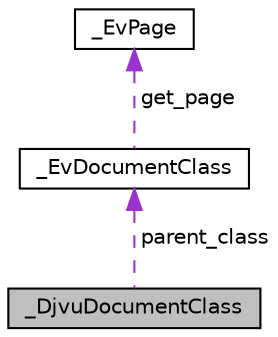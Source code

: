 digraph "_DjvuDocumentClass"
{
  edge [fontname="Helvetica",fontsize="10",labelfontname="Helvetica",labelfontsize="10"];
  node [fontname="Helvetica",fontsize="10",shape=record];
  Node1 [label="_DjvuDocumentClass",height=0.2,width=0.4,color="black", fillcolor="grey75", style="filled" fontcolor="black"];
  Node2 -> Node1 [dir="back",color="darkorchid3",fontsize="10",style="dashed",label=" parent_class" ,fontname="Helvetica"];
  Node2 [label="_EvDocumentClass",height=0.2,width=0.4,color="black", fillcolor="white", style="filled",URL="$d4/dd3/struct__EvDocumentClass.html"];
  Node3 -> Node2 [dir="back",color="darkorchid3",fontsize="10",style="dashed",label=" get_page" ,fontname="Helvetica"];
  Node3 [label="_EvPage",height=0.2,width=0.4,color="black", fillcolor="white", style="filled",URL="$dd/dcb/struct__EvPage.html"];
}
